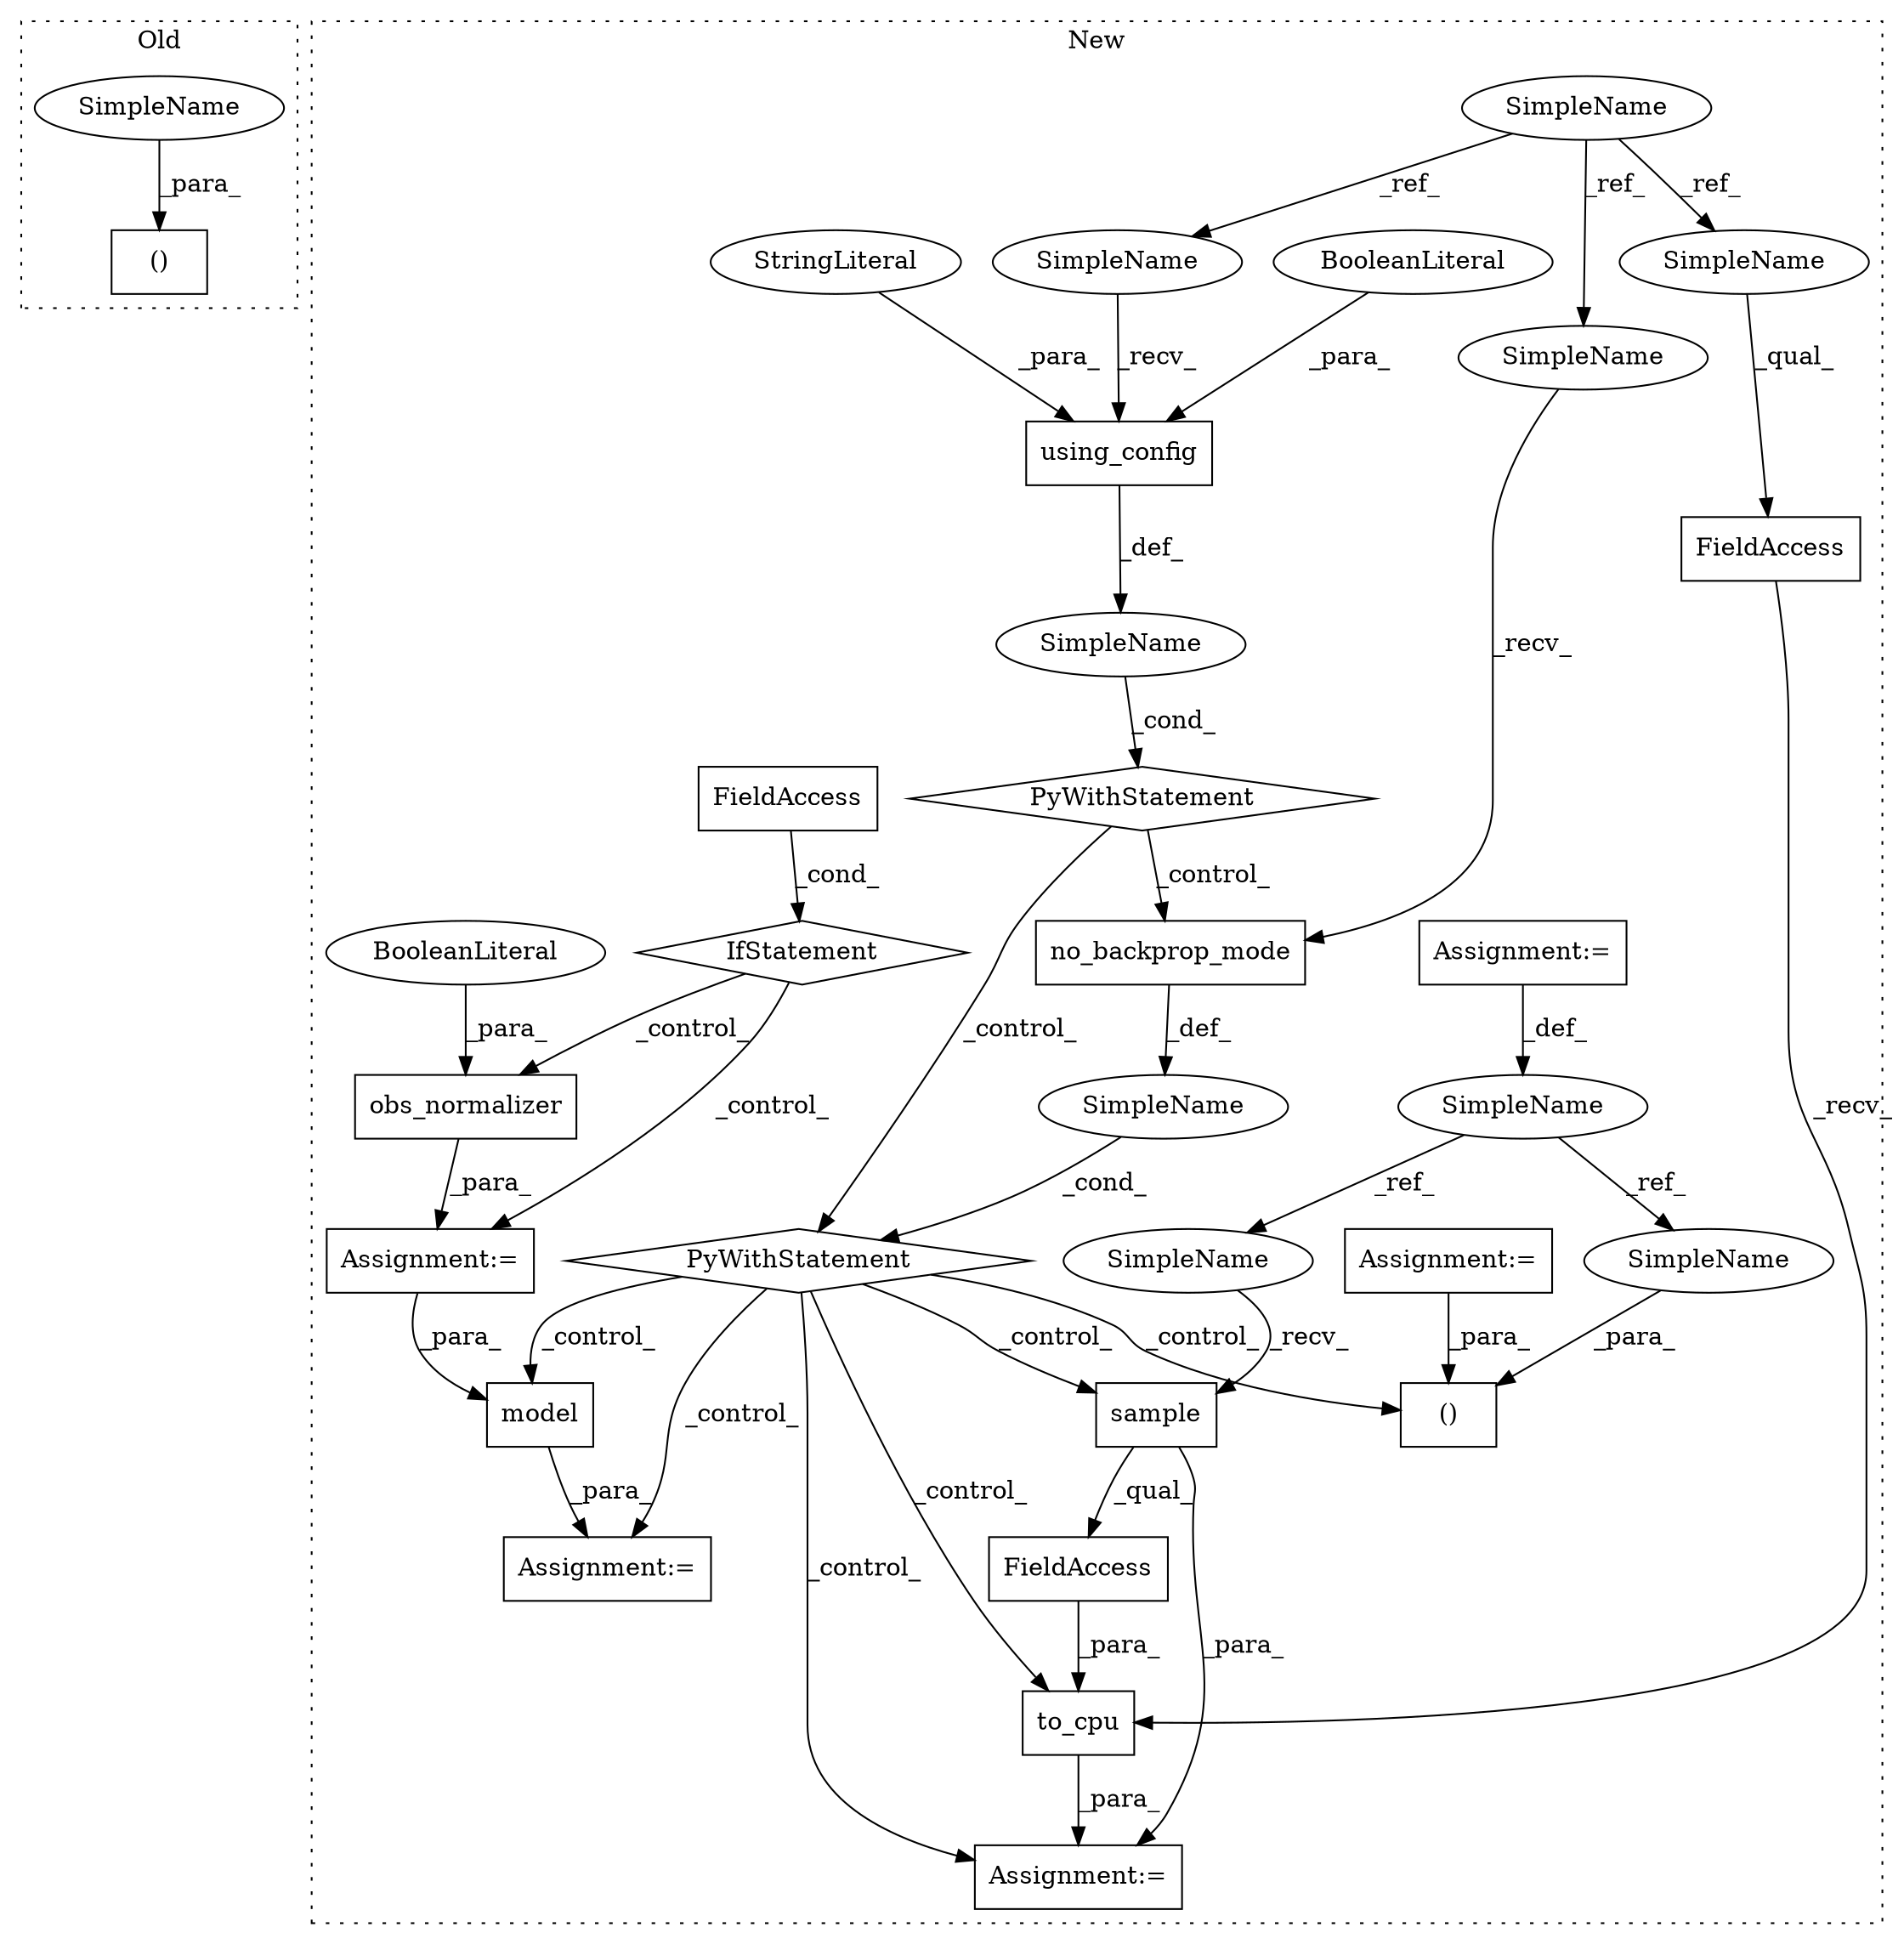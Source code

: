 digraph G {
subgraph cluster0 {
1 [label="()" a="106" s="13687" l="20" shape="box"];
30 [label="SimpleName" a="42" s="13706" l="1" shape="ellipse"];
label = "Old";
style="dotted";
}
subgraph cluster1 {
2 [label="to_cpu" a="32" s="10450,10485" l="7,1" shape="box"];
3 [label="Assignment:=" a="7" s="10436" l="1" shape="box"];
4 [label="FieldAccess" a="22" s="10437" l="12" shape="box"];
5 [label="Assignment:=" a="7" s="10041" l="14" shape="box"];
6 [label="SimpleName" a="42" s="9996" l="7" shape="ellipse"];
7 [label="using_config" a="32" s="10273,10299" l="13,1" shape="box"];
8 [label="()" a="106" s="10367" l="32" shape="box"];
9 [label="PyWithStatement" a="104" s="10310,10346" l="10,2" shape="diamond"];
10 [label="BooleanLiteral" a="9" s="10294" l="5" shape="ellipse"];
11 [label="PyWithStatement" a="104" s="10255,10300" l="10,2" shape="diamond"];
12 [label="SimpleName" a="42" s="" l="" shape="ellipse"];
13 [label="SimpleName" a="42" s="" l="" shape="ellipse"];
14 [label="FieldAccess" a="22" s="10457" l="28" shape="box"];
15 [label="model" a="32" s="10406,10419" l="6,1" shape="box"];
16 [label="no_backprop_mode" a="32" s="10328" l="18" shape="box"];
17 [label="StringLiteral" a="45" s="10286" l="7" shape="ellipse"];
18 [label="sample" a="32" s="10472" l="8" shape="box"];
19 [label="SimpleName" a="42" s="10041" l="14" shape="ellipse"];
20 [label="obs_normalizer" a="32" s="10214,10242" l="15,1" shape="box"];
21 [label="BooleanLiteral" a="9" s="10237" l="5" shape="ellipse"];
22 [label="FieldAccess" a="22" s="10172" l="19" shape="box"];
23 [label="IfStatement" a="25" s="10168,10191" l="4,2" shape="diamond"];
24 [label="Assignment:=" a="7" s="10208" l="1" shape="box"];
25 [label="Assignment:=" a="7" s="10399" l="2" shape="box"];
26 [label="Assignment:=" a="7" s="10065" l="5" shape="box"];
27 [label="SimpleName" a="42" s="10437" l="7" shape="ellipse"];
28 [label="SimpleName" a="42" s="10265" l="7" shape="ellipse"];
29 [label="SimpleName" a="42" s="10320" l="7" shape="ellipse"];
31 [label="SimpleName" a="42" s="10457" l="14" shape="ellipse"];
32 [label="SimpleName" a="42" s="10367" l="14" shape="ellipse"];
label = "New";
style="dotted";
}
2 -> 3 [label="_para_"];
4 -> 2 [label="_recv_"];
5 -> 19 [label="_def_"];
6 -> 28 [label="_ref_"];
6 -> 27 [label="_ref_"];
6 -> 29 [label="_ref_"];
7 -> 12 [label="_def_"];
9 -> 3 [label="_control_"];
9 -> 18 [label="_control_"];
9 -> 8 [label="_control_"];
9 -> 25 [label="_control_"];
9 -> 15 [label="_control_"];
9 -> 2 [label="_control_"];
10 -> 7 [label="_para_"];
11 -> 9 [label="_control_"];
11 -> 16 [label="_control_"];
12 -> 11 [label="_cond_"];
13 -> 9 [label="_cond_"];
14 -> 2 [label="_para_"];
15 -> 25 [label="_para_"];
16 -> 13 [label="_def_"];
17 -> 7 [label="_para_"];
18 -> 3 [label="_para_"];
18 -> 14 [label="_qual_"];
19 -> 32 [label="_ref_"];
19 -> 31 [label="_ref_"];
20 -> 24 [label="_para_"];
21 -> 20 [label="_para_"];
22 -> 23 [label="_cond_"];
23 -> 24 [label="_control_"];
23 -> 20 [label="_control_"];
24 -> 15 [label="_para_"];
26 -> 8 [label="_para_"];
27 -> 4 [label="_qual_"];
28 -> 7 [label="_recv_"];
29 -> 16 [label="_recv_"];
30 -> 1 [label="_para_"];
31 -> 18 [label="_recv_"];
32 -> 8 [label="_para_"];
}